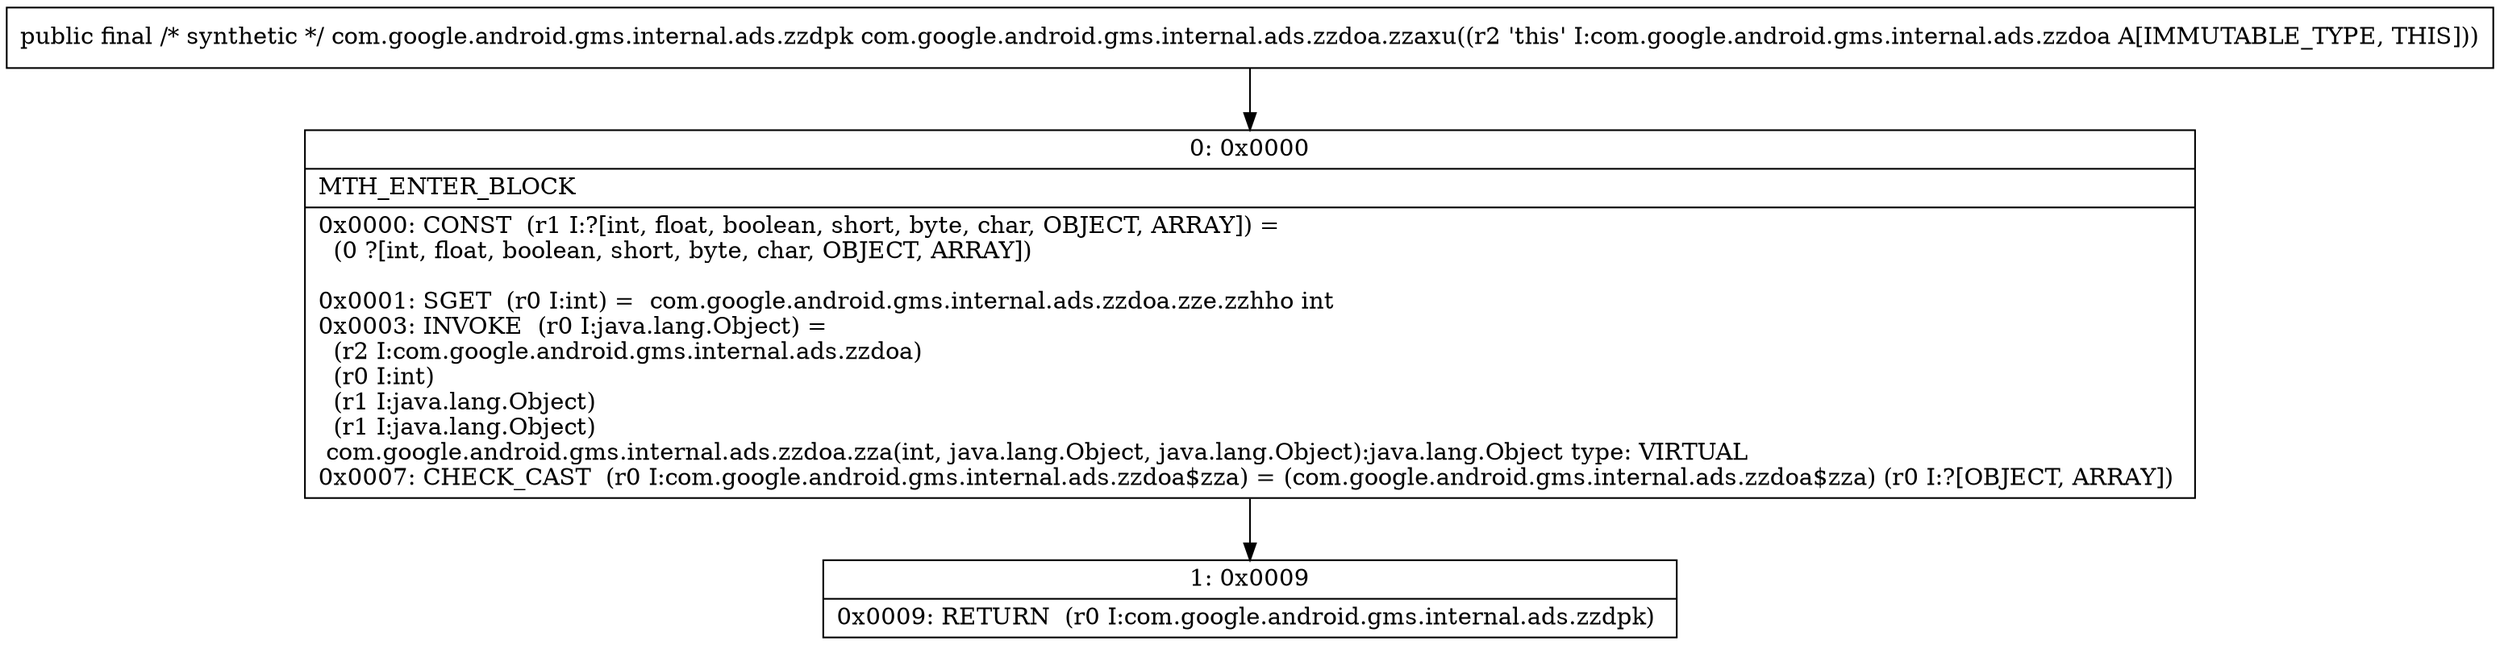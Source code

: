 digraph "CFG forcom.google.android.gms.internal.ads.zzdoa.zzaxu()Lcom\/google\/android\/gms\/internal\/ads\/zzdpk;" {
Node_0 [shape=record,label="{0\:\ 0x0000|MTH_ENTER_BLOCK\l|0x0000: CONST  (r1 I:?[int, float, boolean, short, byte, char, OBJECT, ARRAY]) = \l  (0 ?[int, float, boolean, short, byte, char, OBJECT, ARRAY])\l \l0x0001: SGET  (r0 I:int) =  com.google.android.gms.internal.ads.zzdoa.zze.zzhho int \l0x0003: INVOKE  (r0 I:java.lang.Object) = \l  (r2 I:com.google.android.gms.internal.ads.zzdoa)\l  (r0 I:int)\l  (r1 I:java.lang.Object)\l  (r1 I:java.lang.Object)\l com.google.android.gms.internal.ads.zzdoa.zza(int, java.lang.Object, java.lang.Object):java.lang.Object type: VIRTUAL \l0x0007: CHECK_CAST  (r0 I:com.google.android.gms.internal.ads.zzdoa$zza) = (com.google.android.gms.internal.ads.zzdoa$zza) (r0 I:?[OBJECT, ARRAY]) \l}"];
Node_1 [shape=record,label="{1\:\ 0x0009|0x0009: RETURN  (r0 I:com.google.android.gms.internal.ads.zzdpk) \l}"];
MethodNode[shape=record,label="{public final \/* synthetic *\/ com.google.android.gms.internal.ads.zzdpk com.google.android.gms.internal.ads.zzdoa.zzaxu((r2 'this' I:com.google.android.gms.internal.ads.zzdoa A[IMMUTABLE_TYPE, THIS])) }"];
MethodNode -> Node_0;
Node_0 -> Node_1;
}

